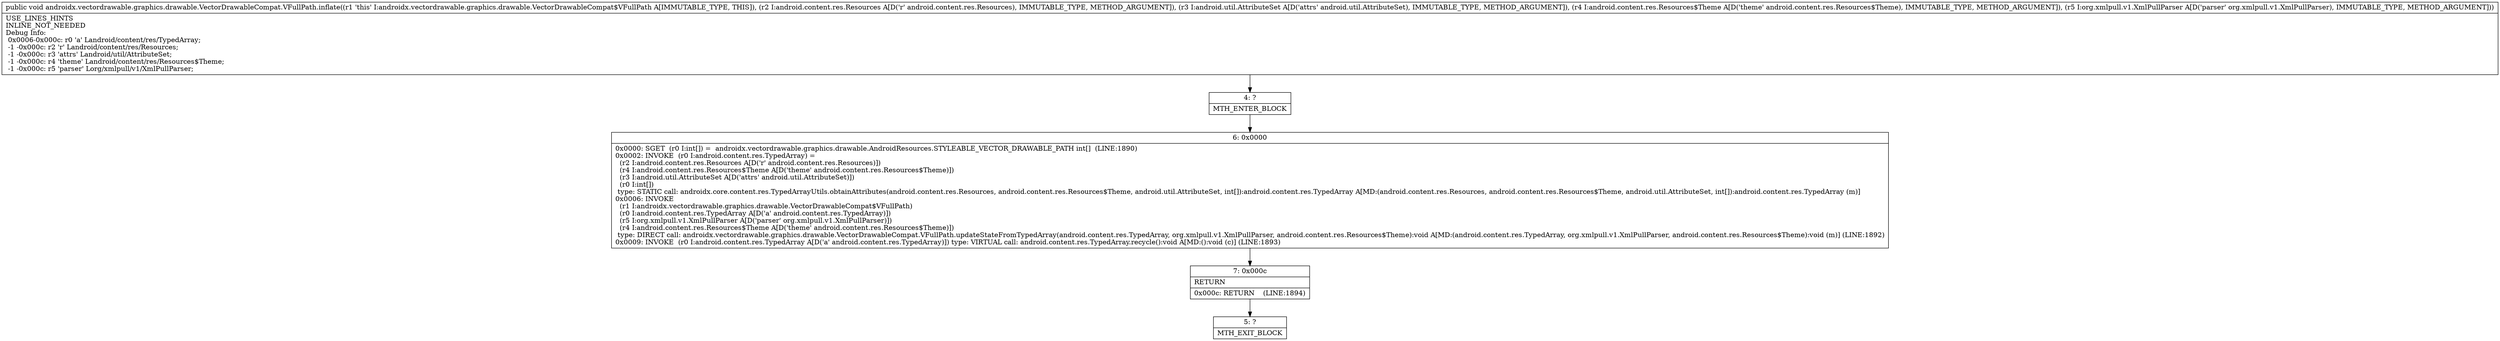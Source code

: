 digraph "CFG forandroidx.vectordrawable.graphics.drawable.VectorDrawableCompat.VFullPath.inflate(Landroid\/content\/res\/Resources;Landroid\/util\/AttributeSet;Landroid\/content\/res\/Resources$Theme;Lorg\/xmlpull\/v1\/XmlPullParser;)V" {
Node_4 [shape=record,label="{4\:\ ?|MTH_ENTER_BLOCK\l}"];
Node_6 [shape=record,label="{6\:\ 0x0000|0x0000: SGET  (r0 I:int[]) =  androidx.vectordrawable.graphics.drawable.AndroidResources.STYLEABLE_VECTOR_DRAWABLE_PATH int[]  (LINE:1890)\l0x0002: INVOKE  (r0 I:android.content.res.TypedArray) = \l  (r2 I:android.content.res.Resources A[D('r' android.content.res.Resources)])\l  (r4 I:android.content.res.Resources$Theme A[D('theme' android.content.res.Resources$Theme)])\l  (r3 I:android.util.AttributeSet A[D('attrs' android.util.AttributeSet)])\l  (r0 I:int[])\l type: STATIC call: androidx.core.content.res.TypedArrayUtils.obtainAttributes(android.content.res.Resources, android.content.res.Resources$Theme, android.util.AttributeSet, int[]):android.content.res.TypedArray A[MD:(android.content.res.Resources, android.content.res.Resources$Theme, android.util.AttributeSet, int[]):android.content.res.TypedArray (m)]\l0x0006: INVOKE  \l  (r1 I:androidx.vectordrawable.graphics.drawable.VectorDrawableCompat$VFullPath)\l  (r0 I:android.content.res.TypedArray A[D('a' android.content.res.TypedArray)])\l  (r5 I:org.xmlpull.v1.XmlPullParser A[D('parser' org.xmlpull.v1.XmlPullParser)])\l  (r4 I:android.content.res.Resources$Theme A[D('theme' android.content.res.Resources$Theme)])\l type: DIRECT call: androidx.vectordrawable.graphics.drawable.VectorDrawableCompat.VFullPath.updateStateFromTypedArray(android.content.res.TypedArray, org.xmlpull.v1.XmlPullParser, android.content.res.Resources$Theme):void A[MD:(android.content.res.TypedArray, org.xmlpull.v1.XmlPullParser, android.content.res.Resources$Theme):void (m)] (LINE:1892)\l0x0009: INVOKE  (r0 I:android.content.res.TypedArray A[D('a' android.content.res.TypedArray)]) type: VIRTUAL call: android.content.res.TypedArray.recycle():void A[MD:():void (c)] (LINE:1893)\l}"];
Node_7 [shape=record,label="{7\:\ 0x000c|RETURN\l|0x000c: RETURN    (LINE:1894)\l}"];
Node_5 [shape=record,label="{5\:\ ?|MTH_EXIT_BLOCK\l}"];
MethodNode[shape=record,label="{public void androidx.vectordrawable.graphics.drawable.VectorDrawableCompat.VFullPath.inflate((r1 'this' I:androidx.vectordrawable.graphics.drawable.VectorDrawableCompat$VFullPath A[IMMUTABLE_TYPE, THIS]), (r2 I:android.content.res.Resources A[D('r' android.content.res.Resources), IMMUTABLE_TYPE, METHOD_ARGUMENT]), (r3 I:android.util.AttributeSet A[D('attrs' android.util.AttributeSet), IMMUTABLE_TYPE, METHOD_ARGUMENT]), (r4 I:android.content.res.Resources$Theme A[D('theme' android.content.res.Resources$Theme), IMMUTABLE_TYPE, METHOD_ARGUMENT]), (r5 I:org.xmlpull.v1.XmlPullParser A[D('parser' org.xmlpull.v1.XmlPullParser), IMMUTABLE_TYPE, METHOD_ARGUMENT]))  | USE_LINES_HINTS\lINLINE_NOT_NEEDED\lDebug Info:\l  0x0006\-0x000c: r0 'a' Landroid\/content\/res\/TypedArray;\l  \-1 \-0x000c: r2 'r' Landroid\/content\/res\/Resources;\l  \-1 \-0x000c: r3 'attrs' Landroid\/util\/AttributeSet;\l  \-1 \-0x000c: r4 'theme' Landroid\/content\/res\/Resources$Theme;\l  \-1 \-0x000c: r5 'parser' Lorg\/xmlpull\/v1\/XmlPullParser;\l}"];
MethodNode -> Node_4;Node_4 -> Node_6;
Node_6 -> Node_7;
Node_7 -> Node_5;
}


